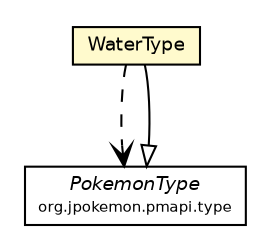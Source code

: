 #!/usr/local/bin/dot
#
# Class diagram 
# Generated by UMLGraph version 5.2 (http://www.umlgraph.org/)
#

digraph G {
	edge [fontname="Helvetica",fontsize=10,labelfontname="Helvetica",labelfontsize=10];
	node [fontname="Helvetica",fontsize=10,shape=plaintext];
	nodesep=0.25;
	ranksep=0.5;
	// org.jpokemon.pmapi.type.classic.WaterType
	c1242 [label=<<table title="org.jpokemon.pmapi.type.classic.WaterType" border="0" cellborder="1" cellspacing="0" cellpadding="2" port="p" bgcolor="lemonChiffon" href="./WaterType.html">
		<tr><td><table border="0" cellspacing="0" cellpadding="1">
<tr><td align="center" balign="center"> WaterType </td></tr>
		</table></td></tr>
		</table>>, fontname="Helvetica", fontcolor="black", fontsize=9.0];
	// org.jpokemon.pmapi.type.PokemonType
	c1260 [label=<<table title="org.jpokemon.pmapi.type.PokemonType" border="0" cellborder="1" cellspacing="0" cellpadding="2" port="p" href="../PokemonType.html">
		<tr><td><table border="0" cellspacing="0" cellpadding="1">
<tr><td align="center" balign="center"><font face="Helvetica-Oblique"> PokemonType </font></td></tr>
<tr><td align="center" balign="center"><font point-size="7.0"> org.jpokemon.pmapi.type </font></td></tr>
		</table></td></tr>
		</table>>, fontname="Helvetica", fontcolor="black", fontsize=9.0];
	//org.jpokemon.pmapi.type.classic.WaterType extends org.jpokemon.pmapi.type.PokemonType
	c1260:p -> c1242:p [dir=back,arrowtail=empty];
	// org.jpokemon.pmapi.type.classic.WaterType DEPEND org.jpokemon.pmapi.type.PokemonType
	c1242:p -> c1260:p [taillabel="", label="", headlabel="", fontname="Helvetica", fontcolor="black", fontsize=10.0, color="black", arrowhead=open, style=dashed];
}

